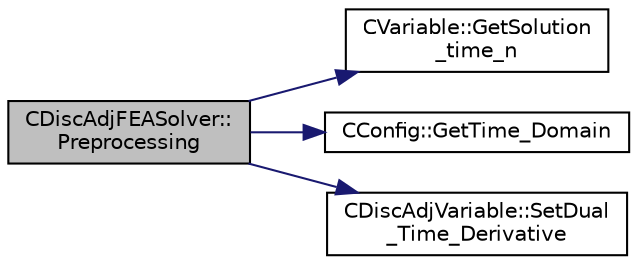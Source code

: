 digraph "CDiscAdjFEASolver::Preprocessing"
{
 // LATEX_PDF_SIZE
  edge [fontname="Helvetica",fontsize="10",labelfontname="Helvetica",labelfontsize="10"];
  node [fontname="Helvetica",fontsize="10",shape=record];
  rankdir="LR";
  Node1 [label="CDiscAdjFEASolver::\lPreprocessing",height=0.2,width=0.4,color="black", fillcolor="grey75", style="filled", fontcolor="black",tooltip="Update the dual-time derivatives."];
  Node1 -> Node2 [color="midnightblue",fontsize="10",style="solid",fontname="Helvetica"];
  Node2 [label="CVariable::GetSolution\l_time_n",height=0.2,width=0.4,color="black", fillcolor="white", style="filled",URL="$classCVariable.html#a9162db789c2ca2b71159697cc500fcce",tooltip="Get the solution at time n."];
  Node1 -> Node3 [color="midnightblue",fontsize="10",style="solid",fontname="Helvetica"];
  Node3 [label="CConfig::GetTime_Domain",height=0.2,width=0.4,color="black", fillcolor="white", style="filled",URL="$classCConfig.html#a85d2e3cf43b77c63642c40c235b853f3",tooltip="Check if the multizone problem is solved for time domain."];
  Node1 -> Node4 [color="midnightblue",fontsize="10",style="solid",fontname="Helvetica"];
  Node4 [label="CDiscAdjVariable::SetDual\l_Time_Derivative",height=0.2,width=0.4,color="black", fillcolor="white", style="filled",URL="$classCDiscAdjVariable.html#add056604d6d1e6da5d7f5374e1820f64",tooltip="Set/store the dual time contributions to the adjoint variable. Contains sum of contributions from 2 t..."];
}
